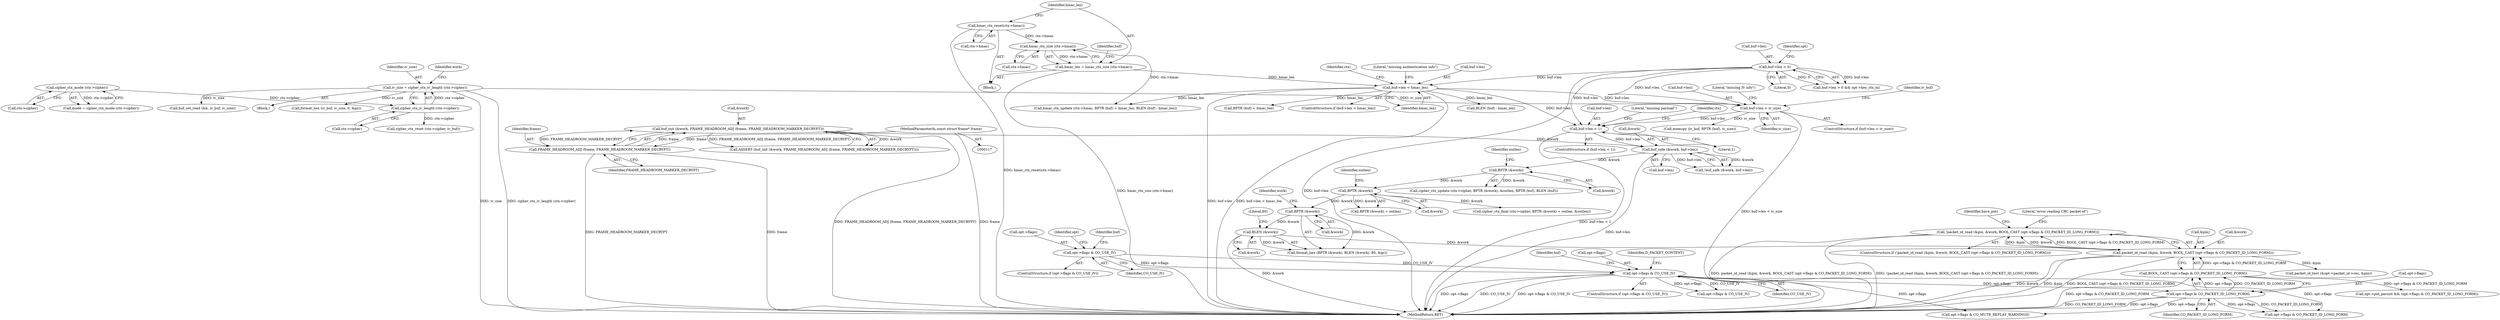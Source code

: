 digraph "0_openvpn_11d21349a4e7e38a025849479b36ace7c2eec2ee@API" {
"1000373" [label="(Call,!packet_id_read (&pin, &work, BOOL_CAST (opt->flags & CO_PACKET_ID_LONG_FORM)))"];
"1000374" [label="(Call,packet_id_read (&pin, &work, BOOL_CAST (opt->flags & CO_PACKET_ID_LONG_FORM)))"];
"1000355" [label="(Call,BLEN (&work))"];
"1000352" [label="(Call,BPTR (&work))"];
"1000335" [label="(Call,BPTR (&work))"];
"1000312" [label="(Call,BPTR (&work))"];
"1000298" [label="(Call,buf_safe (&work, buf->len))"];
"1000232" [label="(Call,buf_init (&work, FRAME_HEADROOM_ADJ (frame, FRAME_HEADROOM_MARKER_DECRYPT)))"];
"1000235" [label="(Call,FRAME_HEADROOM_ADJ (frame, FRAME_HEADROOM_MARKER_DECRYPT))"];
"1000121" [label="(MethodParameterIn,const struct frame* frame)"];
"1000280" [label="(Call,buf->len < 1)"];
"1000133" [label="(Call,buf->len > 0)"];
"1000174" [label="(Call,buf->len < hmac_len)"];
"1000167" [label="(Call,hmac_len = hmac_ctx_size (ctx->hmac))"];
"1000169" [label="(Call,hmac_ctx_size (ctx->hmac))"];
"1000163" [label="(Call,hmac_ctx_reset(ctx->hmac))"];
"1000248" [label="(Call,buf->len < iv_size)"];
"1000223" [label="(Call,iv_size = cipher_ctx_iv_length (ctx->cipher))"];
"1000225" [label="(Call,cipher_ctx_iv_length (ctx->cipher))"];
"1000218" [label="(Call,cipher_ctx_mode (ctx->cipher))"];
"1000379" [label="(Call,BOOL_CAST (opt->flags & CO_PACKET_ID_LONG_FORM))"];
"1000380" [label="(Call,opt->flags & CO_PACKET_ID_LONG_FORM)"];
"1000265" [label="(Call,opt->flags & CO_USE_IV)"];
"1000241" [label="(Call,opt->flags & CO_USE_IV)"];
"1000224" [label="(Identifier,iv_size)"];
"1000133" [label="(Call,buf->len > 0)"];
"1000241" [label="(Call,opt->flags & CO_USE_IV)"];
"1000388" [label="(Identifier,have_pin)"];
"1000226" [label="(Call,ctx->cipher)"];
"1000137" [label="(Literal,0)"];
"1000279" [label="(ControlStructure,if (buf->len < 1))"];
"1000134" [label="(Call,buf->len)"];
"1000252" [label="(Identifier,iv_size)"];
"1000264" [label="(ControlStructure,if (opt->flags & CO_USE_IV))"];
"1000386" [label="(Literal,\"error reading CBC packet-id\")"];
"1000503" [label="(Call,opt->flags & CO_PACKET_ID_LONG_FORM)"];
"1000357" [label="(Identifier,work)"];
"1000335" [label="(Call,BPTR (&work))"];
"1000250" [label="(Identifier,buf)"];
"1000183" [label="(Identifier,ctx)"];
"1000375" [label="(Call,&pin)"];
"1000233" [label="(Call,&work)"];
"1000301" [label="(Call,buf->len)"];
"1000139" [label="(Identifier,opt)"];
"1000519" [label="(Call,opt->flags & CO_MUTE_REPLAY_WARNINGS)"];
"1000175" [label="(Call,buf->len)"];
"1000298" [label="(Call,buf_safe (&work, buf->len))"];
"1000180" [label="(Literal,\"missing authentication info\")"];
"1000312" [label="(Call,BPTR (&work))"];
"1000297" [label="(Call,!buf_safe (&work, buf->len))"];
"1000132" [label="(Call,buf->len > 0 && opt->key_ctx_bi)"];
"1000225" [label="(Call,cipher_ctx_iv_length (ctx->cipher))"];
"1000308" [label="(Call,cipher_ctx_update (ctx->cipher, BPTR (&work), &outlen, BPTR (buf), BLEN (buf)))"];
"1000355" [label="(Call,BLEN (&work))"];
"1000181" [label="(Call,hmac_ctx_update (ctx->hmac, BPTR (buf) + hmac_len, BLEN (buf) - hmac_len))"];
"1000316" [label="(Identifier,outlen)"];
"1000185" [label="(Call,BPTR (buf) + hmac_len)"];
"1000173" [label="(ControlStructure,if (buf->len < hmac_len))"];
"1000330" [label="(Call,cipher_ctx_final (ctx->cipher, BPTR (&work) + outlen, &outlen))"];
"1000299" [label="(Call,&work)"];
"1000336" [label="(Call,&work)"];
"1000265" [label="(Call,opt->flags & CO_USE_IV)"];
"1000168" [label="(Identifier,hmac_len)"];
"1000286" [label="(Literal,\"missing payload\")"];
"1000381" [label="(Call,opt->flags)"];
"1000189" [label="(Call,BLEN (buf) - hmac_len)"];
"1000384" [label="(Identifier,CO_PACKET_ID_LONG_FORM)"];
"1000235" [label="(Call,FRAME_HEADROOM_ADJ (frame, FRAME_HEADROOM_MARKER_DECRYPT))"];
"1000352" [label="(Call,BPTR (&work))"];
"1000284" [label="(Literal,1)"];
"1000245" [label="(Identifier,CO_USE_IV)"];
"1000282" [label="(Identifier,buf)"];
"1000242" [label="(Call,opt->flags)"];
"1000232" [label="(Call,buf_init (&work, FRAME_HEADROOM_ADJ (frame, FRAME_HEADROOM_MARKER_DECRYPT)))"];
"1000334" [label="(Call,BPTR (&work) + outlen)"];
"1000216" [label="(Call,mode = cipher_ctx_mode (ctx->cipher))"];
"1000379" [label="(Call,BOOL_CAST (opt->flags & CO_PACKET_ID_LONG_FORM))"];
"1000169" [label="(Call,hmac_ctx_size (ctx->hmac))"];
"1000267" [label="(Identifier,opt)"];
"1000254" [label="(Literal,\"missing IV info\")"];
"1000291" [label="(Identifier,ctx)"];
"1000499" [label="(Call,opt->pid_persist && (opt->flags & CO_PACKET_ID_LONG_FORM))"];
"1000411" [label="(Call,buf_set_read (&b, iv_buf, iv_size))"];
"1000380" [label="(Call,opt->flags & CO_PACKET_ID_LONG_FORM)"];
"1000377" [label="(Call,&work)"];
"1000269" [label="(Identifier,CO_USE_IV)"];
"1000266" [label="(Call,opt->flags)"];
"1000240" [label="(ControlStructure,if (opt->flags & CO_USE_IV))"];
"1000234" [label="(Identifier,work)"];
"1000248" [label="(Call,buf->len < iv_size)"];
"1000374" [label="(Call,packet_id_read (&pin, &work, BOOL_CAST (opt->flags & CO_PACKET_ID_LONG_FORM)))"];
"1000176" [label="(Identifier,buf)"];
"1000170" [label="(Call,ctx->hmac)"];
"1000351" [label="(Call,format_hex (BPTR (&work), BLEN (&work), 80, &gc))"];
"1000121" [label="(MethodParameterIn,const struct frame* frame)"];
"1000479" [label="(Call,packet_id_test (&opt->packet_id->rec, &pin))"];
"1000163" [label="(Call,hmac_ctx_reset(ctx->hmac))"];
"1000271" [label="(Identifier,D_PACKET_CONTENT)"];
"1000223" [label="(Call,iv_size = cipher_ctx_iv_length (ctx->cipher))"];
"1000255" [label="(Call,memcpy (iv_buf, BPTR (buf), iv_size))"];
"1000338" [label="(Identifier,outlen)"];
"1000289" [label="(Call,cipher_ctx_reset (ctx->cipher, iv_buf))"];
"1000280" [label="(Call,buf->len < 1)"];
"1000372" [label="(ControlStructure,if (!packet_id_read (&pin, &work, BOOL_CAST (opt->flags & CO_PACKET_ID_LONG_FORM))))"];
"1000313" [label="(Call,&work)"];
"1000218" [label="(Call,cipher_ctx_mode (ctx->cipher))"];
"1000247" [label="(ControlStructure,if (buf->len < iv_size))"];
"1000164" [label="(Call,ctx->hmac)"];
"1000174" [label="(Call,buf->len < hmac_len)"];
"1000256" [label="(Identifier,iv_buf)"];
"1000219" [label="(Call,ctx->cipher)"];
"1000214" [label="(Block,)"];
"1000178" [label="(Identifier,hmac_len)"];
"1000281" [label="(Call,buf->len)"];
"1000402" [label="(Call,opt->flags & CO_USE_IV)"];
"1000236" [label="(Identifier,frame)"];
"1000249" [label="(Call,buf->len)"];
"1000273" [label="(Call,format_hex (iv_buf, iv_size, 0, &gc))"];
"1000356" [label="(Call,&work)"];
"1000358" [label="(Literal,80)"];
"1000231" [label="(Call,ASSERT (buf_init (&work, FRAME_HEADROOM_ADJ (frame, FRAME_HEADROOM_MARKER_DECRYPT))))"];
"1000373" [label="(Call,!packet_id_read (&pin, &work, BOOL_CAST (opt->flags & CO_PACKET_ID_LONG_FORM)))"];
"1000237" [label="(Identifier,FRAME_HEADROOM_MARKER_DECRYPT)"];
"1000556" [label="(MethodReturn,RET)"];
"1000353" [label="(Call,&work)"];
"1000160" [label="(Block,)"];
"1000167" [label="(Call,hmac_len = hmac_ctx_size (ctx->hmac))"];
"1000373" -> "1000372"  [label="AST: "];
"1000373" -> "1000374"  [label="CFG: "];
"1000374" -> "1000373"  [label="AST: "];
"1000386" -> "1000373"  [label="CFG: "];
"1000388" -> "1000373"  [label="CFG: "];
"1000373" -> "1000556"  [label="DDG: !packet_id_read (&pin, &work, BOOL_CAST (opt->flags & CO_PACKET_ID_LONG_FORM))"];
"1000373" -> "1000556"  [label="DDG: packet_id_read (&pin, &work, BOOL_CAST (opt->flags & CO_PACKET_ID_LONG_FORM))"];
"1000374" -> "1000373"  [label="DDG: &pin"];
"1000374" -> "1000373"  [label="DDG: &work"];
"1000374" -> "1000373"  [label="DDG: BOOL_CAST (opt->flags & CO_PACKET_ID_LONG_FORM)"];
"1000374" -> "1000379"  [label="CFG: "];
"1000375" -> "1000374"  [label="AST: "];
"1000377" -> "1000374"  [label="AST: "];
"1000379" -> "1000374"  [label="AST: "];
"1000374" -> "1000556"  [label="DDG: &work"];
"1000374" -> "1000556"  [label="DDG: &pin"];
"1000374" -> "1000556"  [label="DDG: BOOL_CAST (opt->flags & CO_PACKET_ID_LONG_FORM)"];
"1000355" -> "1000374"  [label="DDG: &work"];
"1000379" -> "1000374"  [label="DDG: opt->flags & CO_PACKET_ID_LONG_FORM"];
"1000374" -> "1000479"  [label="DDG: &pin"];
"1000355" -> "1000351"  [label="AST: "];
"1000355" -> "1000356"  [label="CFG: "];
"1000356" -> "1000355"  [label="AST: "];
"1000358" -> "1000355"  [label="CFG: "];
"1000355" -> "1000556"  [label="DDG: &work"];
"1000355" -> "1000351"  [label="DDG: &work"];
"1000352" -> "1000355"  [label="DDG: &work"];
"1000352" -> "1000351"  [label="AST: "];
"1000352" -> "1000353"  [label="CFG: "];
"1000353" -> "1000352"  [label="AST: "];
"1000357" -> "1000352"  [label="CFG: "];
"1000352" -> "1000351"  [label="DDG: &work"];
"1000335" -> "1000352"  [label="DDG: &work"];
"1000335" -> "1000334"  [label="AST: "];
"1000335" -> "1000336"  [label="CFG: "];
"1000336" -> "1000335"  [label="AST: "];
"1000338" -> "1000335"  [label="CFG: "];
"1000335" -> "1000330"  [label="DDG: &work"];
"1000335" -> "1000334"  [label="DDG: &work"];
"1000312" -> "1000335"  [label="DDG: &work"];
"1000312" -> "1000308"  [label="AST: "];
"1000312" -> "1000313"  [label="CFG: "];
"1000313" -> "1000312"  [label="AST: "];
"1000316" -> "1000312"  [label="CFG: "];
"1000312" -> "1000308"  [label="DDG: &work"];
"1000298" -> "1000312"  [label="DDG: &work"];
"1000298" -> "1000297"  [label="AST: "];
"1000298" -> "1000301"  [label="CFG: "];
"1000299" -> "1000298"  [label="AST: "];
"1000301" -> "1000298"  [label="AST: "];
"1000297" -> "1000298"  [label="CFG: "];
"1000298" -> "1000556"  [label="DDG: buf->len"];
"1000298" -> "1000297"  [label="DDG: &work"];
"1000298" -> "1000297"  [label="DDG: buf->len"];
"1000232" -> "1000298"  [label="DDG: &work"];
"1000280" -> "1000298"  [label="DDG: buf->len"];
"1000232" -> "1000231"  [label="AST: "];
"1000232" -> "1000235"  [label="CFG: "];
"1000233" -> "1000232"  [label="AST: "];
"1000235" -> "1000232"  [label="AST: "];
"1000231" -> "1000232"  [label="CFG: "];
"1000232" -> "1000556"  [label="DDG: FRAME_HEADROOM_ADJ (frame, FRAME_HEADROOM_MARKER_DECRYPT)"];
"1000232" -> "1000231"  [label="DDG: &work"];
"1000232" -> "1000231"  [label="DDG: FRAME_HEADROOM_ADJ (frame, FRAME_HEADROOM_MARKER_DECRYPT)"];
"1000235" -> "1000232"  [label="DDG: frame"];
"1000235" -> "1000232"  [label="DDG: FRAME_HEADROOM_MARKER_DECRYPT"];
"1000235" -> "1000237"  [label="CFG: "];
"1000236" -> "1000235"  [label="AST: "];
"1000237" -> "1000235"  [label="AST: "];
"1000235" -> "1000556"  [label="DDG: FRAME_HEADROOM_MARKER_DECRYPT"];
"1000235" -> "1000556"  [label="DDG: frame"];
"1000121" -> "1000235"  [label="DDG: frame"];
"1000121" -> "1000117"  [label="AST: "];
"1000121" -> "1000556"  [label="DDG: frame"];
"1000280" -> "1000279"  [label="AST: "];
"1000280" -> "1000284"  [label="CFG: "];
"1000281" -> "1000280"  [label="AST: "];
"1000284" -> "1000280"  [label="AST: "];
"1000286" -> "1000280"  [label="CFG: "];
"1000291" -> "1000280"  [label="CFG: "];
"1000280" -> "1000556"  [label="DDG: buf->len < 1"];
"1000133" -> "1000280"  [label="DDG: buf->len"];
"1000174" -> "1000280"  [label="DDG: buf->len"];
"1000248" -> "1000280"  [label="DDG: buf->len"];
"1000133" -> "1000132"  [label="AST: "];
"1000133" -> "1000137"  [label="CFG: "];
"1000134" -> "1000133"  [label="AST: "];
"1000137" -> "1000133"  [label="AST: "];
"1000139" -> "1000133"  [label="CFG: "];
"1000132" -> "1000133"  [label="CFG: "];
"1000133" -> "1000556"  [label="DDG: buf->len"];
"1000133" -> "1000132"  [label="DDG: buf->len"];
"1000133" -> "1000132"  [label="DDG: 0"];
"1000133" -> "1000174"  [label="DDG: buf->len"];
"1000133" -> "1000248"  [label="DDG: buf->len"];
"1000174" -> "1000173"  [label="AST: "];
"1000174" -> "1000178"  [label="CFG: "];
"1000175" -> "1000174"  [label="AST: "];
"1000178" -> "1000174"  [label="AST: "];
"1000180" -> "1000174"  [label="CFG: "];
"1000183" -> "1000174"  [label="CFG: "];
"1000174" -> "1000556"  [label="DDG: buf->len < hmac_len"];
"1000174" -> "1000556"  [label="DDG: buf->len"];
"1000167" -> "1000174"  [label="DDG: hmac_len"];
"1000174" -> "1000181"  [label="DDG: hmac_len"];
"1000174" -> "1000185"  [label="DDG: hmac_len"];
"1000174" -> "1000189"  [label="DDG: hmac_len"];
"1000174" -> "1000248"  [label="DDG: buf->len"];
"1000167" -> "1000160"  [label="AST: "];
"1000167" -> "1000169"  [label="CFG: "];
"1000168" -> "1000167"  [label="AST: "];
"1000169" -> "1000167"  [label="AST: "];
"1000176" -> "1000167"  [label="CFG: "];
"1000167" -> "1000556"  [label="DDG: hmac_ctx_size (ctx->hmac)"];
"1000169" -> "1000167"  [label="DDG: ctx->hmac"];
"1000169" -> "1000170"  [label="CFG: "];
"1000170" -> "1000169"  [label="AST: "];
"1000163" -> "1000169"  [label="DDG: ctx->hmac"];
"1000169" -> "1000181"  [label="DDG: ctx->hmac"];
"1000163" -> "1000160"  [label="AST: "];
"1000163" -> "1000164"  [label="CFG: "];
"1000164" -> "1000163"  [label="AST: "];
"1000168" -> "1000163"  [label="CFG: "];
"1000163" -> "1000556"  [label="DDG: hmac_ctx_reset(ctx->hmac)"];
"1000248" -> "1000247"  [label="AST: "];
"1000248" -> "1000252"  [label="CFG: "];
"1000249" -> "1000248"  [label="AST: "];
"1000252" -> "1000248"  [label="AST: "];
"1000254" -> "1000248"  [label="CFG: "];
"1000256" -> "1000248"  [label="CFG: "];
"1000248" -> "1000556"  [label="DDG: buf->len < iv_size"];
"1000223" -> "1000248"  [label="DDG: iv_size"];
"1000248" -> "1000255"  [label="DDG: iv_size"];
"1000223" -> "1000214"  [label="AST: "];
"1000223" -> "1000225"  [label="CFG: "];
"1000224" -> "1000223"  [label="AST: "];
"1000225" -> "1000223"  [label="AST: "];
"1000234" -> "1000223"  [label="CFG: "];
"1000223" -> "1000556"  [label="DDG: cipher_ctx_iv_length (ctx->cipher)"];
"1000223" -> "1000556"  [label="DDG: iv_size"];
"1000225" -> "1000223"  [label="DDG: ctx->cipher"];
"1000223" -> "1000273"  [label="DDG: iv_size"];
"1000223" -> "1000411"  [label="DDG: iv_size"];
"1000225" -> "1000226"  [label="CFG: "];
"1000226" -> "1000225"  [label="AST: "];
"1000218" -> "1000225"  [label="DDG: ctx->cipher"];
"1000225" -> "1000289"  [label="DDG: ctx->cipher"];
"1000218" -> "1000216"  [label="AST: "];
"1000218" -> "1000219"  [label="CFG: "];
"1000219" -> "1000218"  [label="AST: "];
"1000216" -> "1000218"  [label="CFG: "];
"1000218" -> "1000216"  [label="DDG: ctx->cipher"];
"1000379" -> "1000380"  [label="CFG: "];
"1000380" -> "1000379"  [label="AST: "];
"1000379" -> "1000556"  [label="DDG: opt->flags & CO_PACKET_ID_LONG_FORM"];
"1000380" -> "1000379"  [label="DDG: opt->flags"];
"1000380" -> "1000379"  [label="DDG: CO_PACKET_ID_LONG_FORM"];
"1000379" -> "1000499"  [label="DDG: opt->flags & CO_PACKET_ID_LONG_FORM"];
"1000380" -> "1000384"  [label="CFG: "];
"1000381" -> "1000380"  [label="AST: "];
"1000384" -> "1000380"  [label="AST: "];
"1000380" -> "1000556"  [label="DDG: CO_PACKET_ID_LONG_FORM"];
"1000380" -> "1000556"  [label="DDG: opt->flags"];
"1000265" -> "1000380"  [label="DDG: opt->flags"];
"1000380" -> "1000503"  [label="DDG: opt->flags"];
"1000380" -> "1000503"  [label="DDG: CO_PACKET_ID_LONG_FORM"];
"1000380" -> "1000519"  [label="DDG: opt->flags"];
"1000265" -> "1000264"  [label="AST: "];
"1000265" -> "1000269"  [label="CFG: "];
"1000266" -> "1000265"  [label="AST: "];
"1000269" -> "1000265"  [label="AST: "];
"1000271" -> "1000265"  [label="CFG: "];
"1000282" -> "1000265"  [label="CFG: "];
"1000265" -> "1000556"  [label="DDG: CO_USE_IV"];
"1000265" -> "1000556"  [label="DDG: opt->flags & CO_USE_IV"];
"1000265" -> "1000556"  [label="DDG: opt->flags"];
"1000241" -> "1000265"  [label="DDG: opt->flags"];
"1000241" -> "1000265"  [label="DDG: CO_USE_IV"];
"1000265" -> "1000402"  [label="DDG: opt->flags"];
"1000265" -> "1000402"  [label="DDG: CO_USE_IV"];
"1000265" -> "1000503"  [label="DDG: opt->flags"];
"1000265" -> "1000519"  [label="DDG: opt->flags"];
"1000241" -> "1000240"  [label="AST: "];
"1000241" -> "1000245"  [label="CFG: "];
"1000242" -> "1000241"  [label="AST: "];
"1000245" -> "1000241"  [label="AST: "];
"1000250" -> "1000241"  [label="CFG: "];
"1000267" -> "1000241"  [label="CFG: "];
}
